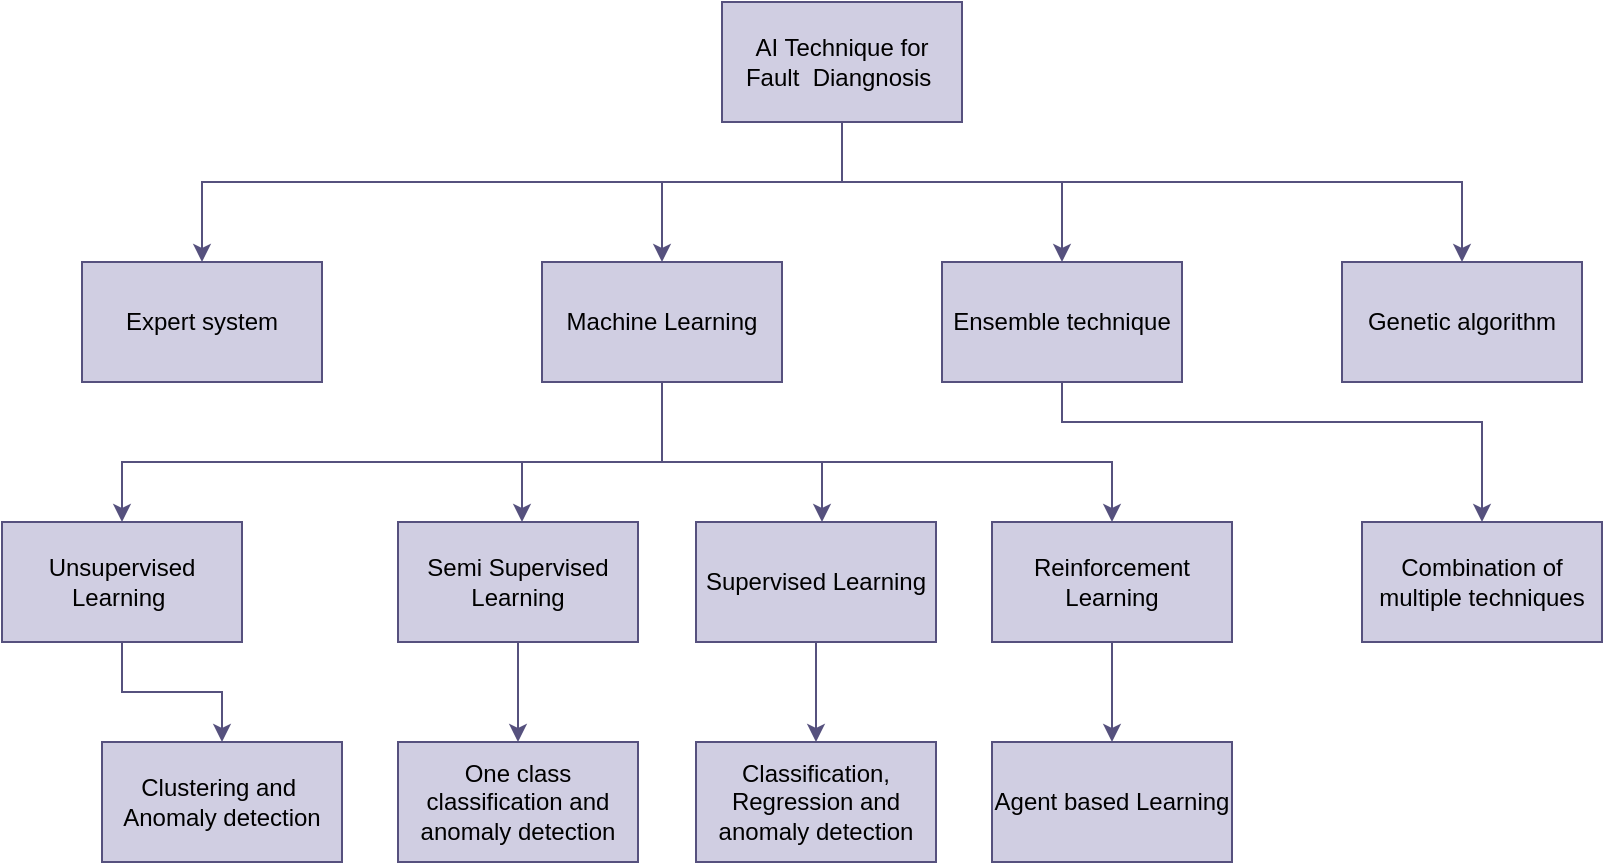 <mxfile version="21.3.8" type="github">
  <diagram name="Page-1" id="rd_gYMl7C7A_1lSNkGFk">
    <mxGraphModel dx="926" dy="534" grid="1" gridSize="10" guides="1" tooltips="1" connect="1" arrows="1" fold="1" page="1" pageScale="1" pageWidth="1169" pageHeight="827" math="0" shadow="0">
      <root>
        <mxCell id="0" />
        <mxCell id="1" parent="0" />
        <mxCell id="wjIAF-qfjq8jpuFrIgBy-3" value="" style="edgeStyle=orthogonalEdgeStyle;rounded=0;orthogonalLoop=1;jettySize=auto;html=1;exitX=0.5;exitY=1;exitDx=0;exitDy=0;fillColor=#d0cee2;strokeColor=#56517e;" edge="1" parent="1" source="wjIAF-qfjq8jpuFrIgBy-1" target="wjIAF-qfjq8jpuFrIgBy-2">
          <mxGeometry relative="1" as="geometry">
            <Array as="points">
              <mxPoint x="510" y="120" />
              <mxPoint x="190" y="120" />
            </Array>
          </mxGeometry>
        </mxCell>
        <mxCell id="wjIAF-qfjq8jpuFrIgBy-5" value="" style="edgeStyle=orthogonalEdgeStyle;rounded=0;orthogonalLoop=1;jettySize=auto;html=1;fillColor=#d0cee2;strokeColor=#56517e;" edge="1" parent="1" source="wjIAF-qfjq8jpuFrIgBy-1" target="wjIAF-qfjq8jpuFrIgBy-4">
          <mxGeometry relative="1" as="geometry">
            <Array as="points">
              <mxPoint x="510" y="120" />
              <mxPoint x="420" y="120" />
            </Array>
          </mxGeometry>
        </mxCell>
        <mxCell id="wjIAF-qfjq8jpuFrIgBy-7" value="" style="edgeStyle=orthogonalEdgeStyle;rounded=0;orthogonalLoop=1;jettySize=auto;html=1;exitX=0.5;exitY=1;exitDx=0;exitDy=0;fillColor=#d0cee2;strokeColor=#56517e;" edge="1" parent="1" source="wjIAF-qfjq8jpuFrIgBy-1" target="wjIAF-qfjq8jpuFrIgBy-6">
          <mxGeometry relative="1" as="geometry">
            <Array as="points">
              <mxPoint x="510" y="120" />
              <mxPoint x="820" y="120" />
            </Array>
          </mxGeometry>
        </mxCell>
        <mxCell id="wjIAF-qfjq8jpuFrIgBy-1" value="AI Technique for Fault&amp;nbsp; Diangnosis&amp;nbsp;" style="rounded=0;whiteSpace=wrap;html=1;fillColor=#d0cee2;strokeColor=#56517e;" vertex="1" parent="1">
          <mxGeometry x="450" y="30" width="120" height="60" as="geometry" />
        </mxCell>
        <mxCell id="wjIAF-qfjq8jpuFrIgBy-2" value="Expert system" style="whiteSpace=wrap;html=1;rounded=0;fillColor=#d0cee2;strokeColor=#56517e;" vertex="1" parent="1">
          <mxGeometry x="130" y="160" width="120" height="60" as="geometry" />
        </mxCell>
        <mxCell id="wjIAF-qfjq8jpuFrIgBy-11" value="" style="edgeStyle=orthogonalEdgeStyle;rounded=0;orthogonalLoop=1;jettySize=auto;html=1;fillColor=#d0cee2;strokeColor=#56517e;" edge="1" parent="1" source="wjIAF-qfjq8jpuFrIgBy-4" target="wjIAF-qfjq8jpuFrIgBy-10">
          <mxGeometry relative="1" as="geometry">
            <Array as="points">
              <mxPoint x="420" y="260" />
              <mxPoint x="350" y="260" />
            </Array>
          </mxGeometry>
        </mxCell>
        <mxCell id="wjIAF-qfjq8jpuFrIgBy-19" value="" style="edgeStyle=orthogonalEdgeStyle;rounded=0;orthogonalLoop=1;jettySize=auto;html=1;fillColor=#d0cee2;strokeColor=#56517e;" edge="1" parent="1" source="wjIAF-qfjq8jpuFrIgBy-4" target="wjIAF-qfjq8jpuFrIgBy-18">
          <mxGeometry relative="1" as="geometry">
            <Array as="points">
              <mxPoint x="420" y="260" />
              <mxPoint x="645" y="260" />
            </Array>
          </mxGeometry>
        </mxCell>
        <mxCell id="wjIAF-qfjq8jpuFrIgBy-23" style="edgeStyle=orthogonalEdgeStyle;rounded=0;orthogonalLoop=1;jettySize=auto;html=1;fillColor=#d0cee2;strokeColor=#56517e;" edge="1" parent="1" source="wjIAF-qfjq8jpuFrIgBy-4" target="wjIAF-qfjq8jpuFrIgBy-21">
          <mxGeometry relative="1" as="geometry">
            <Array as="points">
              <mxPoint x="420" y="260" />
              <mxPoint x="150" y="260" />
            </Array>
          </mxGeometry>
        </mxCell>
        <mxCell id="wjIAF-qfjq8jpuFrIgBy-24" style="edgeStyle=orthogonalEdgeStyle;rounded=0;orthogonalLoop=1;jettySize=auto;html=1;entryX=0.525;entryY=0;entryDx=0;entryDy=0;entryPerimeter=0;fillColor=#d0cee2;strokeColor=#56517e;" edge="1" parent="1" source="wjIAF-qfjq8jpuFrIgBy-4" target="wjIAF-qfjq8jpuFrIgBy-20">
          <mxGeometry relative="1" as="geometry">
            <Array as="points">
              <mxPoint x="420" y="260" />
              <mxPoint x="500" y="260" />
            </Array>
          </mxGeometry>
        </mxCell>
        <mxCell id="wjIAF-qfjq8jpuFrIgBy-4" value="Machine Learning" style="whiteSpace=wrap;html=1;rounded=0;fillColor=#d0cee2;strokeColor=#56517e;" vertex="1" parent="1">
          <mxGeometry x="360" y="160" width="120" height="60" as="geometry" />
        </mxCell>
        <mxCell id="wjIAF-qfjq8jpuFrIgBy-6" value="Genetic algorithm" style="whiteSpace=wrap;html=1;rounded=0;fillColor=#d0cee2;strokeColor=#56517e;" vertex="1" parent="1">
          <mxGeometry x="760" y="160" width="120" height="60" as="geometry" />
        </mxCell>
        <mxCell id="wjIAF-qfjq8jpuFrIgBy-13" value="" style="edgeStyle=orthogonalEdgeStyle;rounded=0;orthogonalLoop=1;jettySize=auto;html=1;exitX=0.5;exitY=1;exitDx=0;exitDy=0;fillColor=#d0cee2;strokeColor=#56517e;" edge="1" parent="1" source="wjIAF-qfjq8jpuFrIgBy-8" target="wjIAF-qfjq8jpuFrIgBy-12">
          <mxGeometry relative="1" as="geometry">
            <Array as="points">
              <mxPoint x="620" y="240" />
              <mxPoint x="830" y="240" />
            </Array>
          </mxGeometry>
        </mxCell>
        <mxCell id="wjIAF-qfjq8jpuFrIgBy-8" value="Ensemble technique" style="whiteSpace=wrap;html=1;rounded=0;fillColor=#d0cee2;strokeColor=#56517e;" vertex="1" parent="1">
          <mxGeometry x="560" y="160" width="120" height="60" as="geometry" />
        </mxCell>
        <mxCell id="wjIAF-qfjq8jpuFrIgBy-27" value="" style="edgeStyle=orthogonalEdgeStyle;rounded=0;orthogonalLoop=1;jettySize=auto;html=1;fillColor=#d0cee2;strokeColor=#56517e;" edge="1" parent="1" source="wjIAF-qfjq8jpuFrIgBy-10" target="wjIAF-qfjq8jpuFrIgBy-26">
          <mxGeometry relative="1" as="geometry" />
        </mxCell>
        <mxCell id="wjIAF-qfjq8jpuFrIgBy-32" style="edgeStyle=orthogonalEdgeStyle;rounded=0;orthogonalLoop=1;jettySize=auto;html=1;entryX=0.5;entryY=0;entryDx=0;entryDy=0;fillColor=#d0cee2;strokeColor=#56517e;" edge="1" parent="1" source="wjIAF-qfjq8jpuFrIgBy-21" target="wjIAF-qfjq8jpuFrIgBy-25">
          <mxGeometry relative="1" as="geometry" />
        </mxCell>
        <mxCell id="wjIAF-qfjq8jpuFrIgBy-10" value="Semi Supervised Learning" style="whiteSpace=wrap;html=1;rounded=0;fillColor=#d0cee2;strokeColor=#56517e;" vertex="1" parent="1">
          <mxGeometry x="288" y="290" width="120" height="60" as="geometry" />
        </mxCell>
        <mxCell id="wjIAF-qfjq8jpuFrIgBy-12" value="Combination of multiple techniques" style="whiteSpace=wrap;html=1;rounded=0;fillColor=#d0cee2;strokeColor=#56517e;" vertex="1" parent="1">
          <mxGeometry x="770" y="290" width="120" height="60" as="geometry" />
        </mxCell>
        <mxCell id="wjIAF-qfjq8jpuFrIgBy-17" value="" style="endArrow=classic;html=1;rounded=0;entryX=0.5;entryY=0;entryDx=0;entryDy=0;fillColor=#d0cee2;strokeColor=#56517e;" edge="1" parent="1" target="wjIAF-qfjq8jpuFrIgBy-8">
          <mxGeometry width="50" height="50" relative="1" as="geometry">
            <mxPoint x="620" y="120" as="sourcePoint" />
            <mxPoint x="480" y="240" as="targetPoint" />
          </mxGeometry>
        </mxCell>
        <mxCell id="wjIAF-qfjq8jpuFrIgBy-31" value="" style="edgeStyle=orthogonalEdgeStyle;rounded=0;orthogonalLoop=1;jettySize=auto;html=1;fillColor=#d0cee2;strokeColor=#56517e;" edge="1" parent="1" source="wjIAF-qfjq8jpuFrIgBy-18" target="wjIAF-qfjq8jpuFrIgBy-30">
          <mxGeometry relative="1" as="geometry" />
        </mxCell>
        <mxCell id="wjIAF-qfjq8jpuFrIgBy-18" value="Reinforcement Learning" style="whiteSpace=wrap;html=1;rounded=0;fillColor=#d0cee2;strokeColor=#56517e;" vertex="1" parent="1">
          <mxGeometry x="585" y="290" width="120" height="60" as="geometry" />
        </mxCell>
        <mxCell id="wjIAF-qfjq8jpuFrIgBy-29" value="" style="edgeStyle=orthogonalEdgeStyle;rounded=0;orthogonalLoop=1;jettySize=auto;html=1;fillColor=#d0cee2;strokeColor=#56517e;" edge="1" parent="1" source="wjIAF-qfjq8jpuFrIgBy-20" target="wjIAF-qfjq8jpuFrIgBy-28">
          <mxGeometry relative="1" as="geometry" />
        </mxCell>
        <mxCell id="wjIAF-qfjq8jpuFrIgBy-20" value="Supervised Learning" style="rounded=0;whiteSpace=wrap;html=1;fillColor=#d0cee2;strokeColor=#56517e;" vertex="1" parent="1">
          <mxGeometry x="437" y="290" width="120" height="60" as="geometry" />
        </mxCell>
        <mxCell id="wjIAF-qfjq8jpuFrIgBy-21" value="Unsupervised Learning&amp;nbsp;" style="whiteSpace=wrap;html=1;rounded=0;fillColor=#d0cee2;strokeColor=#56517e;" vertex="1" parent="1">
          <mxGeometry x="90" y="290" width="120" height="60" as="geometry" />
        </mxCell>
        <mxCell id="wjIAF-qfjq8jpuFrIgBy-25" value="Clustering and&amp;nbsp; Anomaly detection" style="rounded=0;whiteSpace=wrap;html=1;fillColor=#d0cee2;strokeColor=#56517e;" vertex="1" parent="1">
          <mxGeometry x="140" y="400" width="120" height="60" as="geometry" />
        </mxCell>
        <mxCell id="wjIAF-qfjq8jpuFrIgBy-26" value="One class classification and anomaly detection" style="whiteSpace=wrap;html=1;rounded=0;fillColor=#d0cee2;strokeColor=#56517e;" vertex="1" parent="1">
          <mxGeometry x="288" y="400" width="120" height="60" as="geometry" />
        </mxCell>
        <mxCell id="wjIAF-qfjq8jpuFrIgBy-28" value="Classification, Regression and anomaly detection" style="whiteSpace=wrap;html=1;rounded=0;fillColor=#d0cee2;strokeColor=#56517e;" vertex="1" parent="1">
          <mxGeometry x="437" y="400" width="120" height="60" as="geometry" />
        </mxCell>
        <mxCell id="wjIAF-qfjq8jpuFrIgBy-30" value="Agent based Learning" style="whiteSpace=wrap;html=1;rounded=0;fillColor=#d0cee2;strokeColor=#56517e;" vertex="1" parent="1">
          <mxGeometry x="585" y="400" width="120" height="60" as="geometry" />
        </mxCell>
        <mxCell id="wjIAF-qfjq8jpuFrIgBy-33" value="Machine Learning" style="whiteSpace=wrap;html=1;rounded=0;fillColor=#d0cee2;strokeColor=#56517e;" vertex="1" parent="1">
          <mxGeometry x="360" y="160" width="120" height="60" as="geometry" />
        </mxCell>
        <mxCell id="wjIAF-qfjq8jpuFrIgBy-34" value="Ensemble technique" style="whiteSpace=wrap;html=1;rounded=0;fillColor=#d0cee2;strokeColor=#56517e;" vertex="1" parent="1">
          <mxGeometry x="560" y="160" width="120" height="60" as="geometry" />
        </mxCell>
        <mxCell id="wjIAF-qfjq8jpuFrIgBy-35" value="Unsupervised Learning&amp;nbsp;" style="whiteSpace=wrap;html=1;rounded=0;fillColor=#d0cee2;strokeColor=#56517e;" vertex="1" parent="1">
          <mxGeometry x="90" y="290" width="120" height="60" as="geometry" />
        </mxCell>
        <mxCell id="wjIAF-qfjq8jpuFrIgBy-36" value="Semi Supervised Learning" style="whiteSpace=wrap;html=1;rounded=0;fillColor=#d0cee2;strokeColor=#56517e;" vertex="1" parent="1">
          <mxGeometry x="288" y="290" width="120" height="60" as="geometry" />
        </mxCell>
        <mxCell id="wjIAF-qfjq8jpuFrIgBy-37" value="Supervised Learning" style="rounded=0;whiteSpace=wrap;html=1;fillColor=#d0cee2;strokeColor=#56517e;" vertex="1" parent="1">
          <mxGeometry x="437" y="290" width="120" height="60" as="geometry" />
        </mxCell>
        <mxCell id="wjIAF-qfjq8jpuFrIgBy-38" value="Reinforcement Learning" style="whiteSpace=wrap;html=1;rounded=0;fillColor=#d0cee2;strokeColor=#56517e;" vertex="1" parent="1">
          <mxGeometry x="585" y="290" width="120" height="60" as="geometry" />
        </mxCell>
        <mxCell id="wjIAF-qfjq8jpuFrIgBy-39" value="Classification, Regression and anomaly detection" style="whiteSpace=wrap;html=1;rounded=0;fillColor=#d0cee2;strokeColor=#56517e;" vertex="1" parent="1">
          <mxGeometry x="437" y="400" width="120" height="60" as="geometry" />
        </mxCell>
      </root>
    </mxGraphModel>
  </diagram>
</mxfile>
